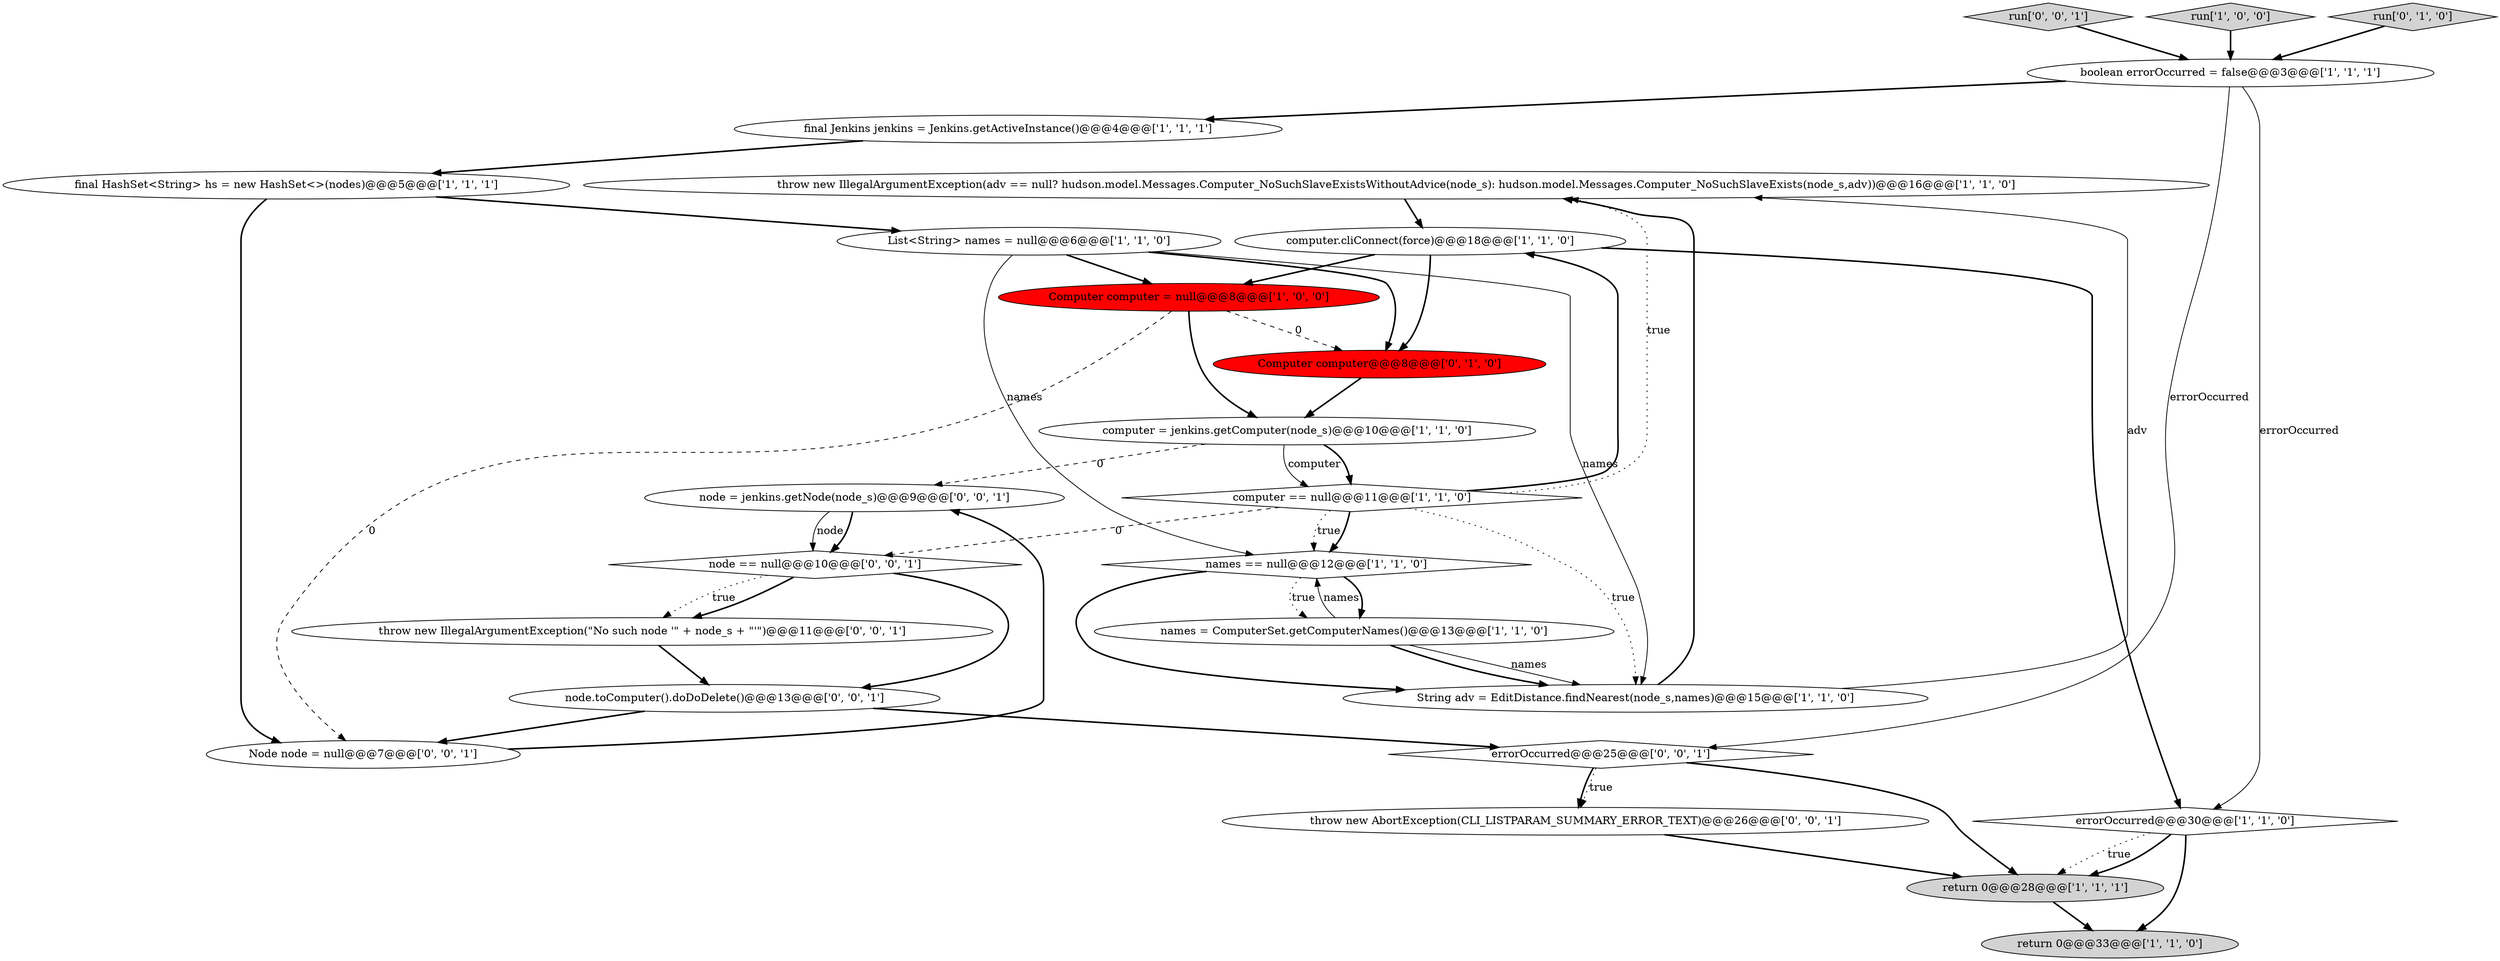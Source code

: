 digraph {
1 [style = filled, label = "throw new IllegalArgumentException(adv == null? hudson.model.Messages.Computer_NoSuchSlaveExistsWithoutAdvice(node_s): hudson.model.Messages.Computer_NoSuchSlaveExists(node_s,adv))@@@16@@@['1', '1', '0']", fillcolor = white, shape = ellipse image = "AAA0AAABBB1BBB"];
23 [style = filled, label = "node = jenkins.getNode(node_s)@@@9@@@['0', '0', '1']", fillcolor = white, shape = ellipse image = "AAA0AAABBB3BBB"];
18 [style = filled, label = "throw new AbortException(CLI_LISTPARAM_SUMMARY_ERROR_TEXT)@@@26@@@['0', '0', '1']", fillcolor = white, shape = ellipse image = "AAA0AAABBB3BBB"];
21 [style = filled, label = "run['0', '0', '1']", fillcolor = lightgray, shape = diamond image = "AAA0AAABBB3BBB"];
7 [style = filled, label = "List<String> names = null@@@6@@@['1', '1', '0']", fillcolor = white, shape = ellipse image = "AAA0AAABBB1BBB"];
0 [style = filled, label = "names = ComputerSet.getComputerNames()@@@13@@@['1', '1', '0']", fillcolor = white, shape = ellipse image = "AAA0AAABBB1BBB"];
10 [style = filled, label = "String adv = EditDistance.findNearest(node_s,names)@@@15@@@['1', '1', '0']", fillcolor = white, shape = ellipse image = "AAA0AAABBB1BBB"];
3 [style = filled, label = "run['1', '0', '0']", fillcolor = lightgray, shape = diamond image = "AAA0AAABBB1BBB"];
22 [style = filled, label = "Node node = null@@@7@@@['0', '0', '1']", fillcolor = white, shape = ellipse image = "AAA0AAABBB3BBB"];
25 [style = filled, label = "errorOccurred@@@25@@@['0', '0', '1']", fillcolor = white, shape = diamond image = "AAA0AAABBB3BBB"];
24 [style = filled, label = "node.toComputer().doDoDelete()@@@13@@@['0', '0', '1']", fillcolor = white, shape = ellipse image = "AAA0AAABBB3BBB"];
19 [style = filled, label = "node == null@@@10@@@['0', '0', '1']", fillcolor = white, shape = diamond image = "AAA0AAABBB3BBB"];
5 [style = filled, label = "return 0@@@33@@@['1', '1', '0']", fillcolor = lightgray, shape = ellipse image = "AAA0AAABBB1BBB"];
13 [style = filled, label = "return 0@@@28@@@['1', '1', '1']", fillcolor = lightgray, shape = ellipse image = "AAA0AAABBB1BBB"];
11 [style = filled, label = "names == null@@@12@@@['1', '1', '0']", fillcolor = white, shape = diamond image = "AAA0AAABBB1BBB"];
6 [style = filled, label = "boolean errorOccurred = false@@@3@@@['1', '1', '1']", fillcolor = white, shape = ellipse image = "AAA0AAABBB1BBB"];
4 [style = filled, label = "computer.cliConnect(force)@@@18@@@['1', '1', '0']", fillcolor = white, shape = ellipse image = "AAA0AAABBB1BBB"];
14 [style = filled, label = "computer == null@@@11@@@['1', '1', '0']", fillcolor = white, shape = diamond image = "AAA0AAABBB1BBB"];
17 [style = filled, label = "run['0', '1', '0']", fillcolor = lightgray, shape = diamond image = "AAA0AAABBB2BBB"];
12 [style = filled, label = "computer = jenkins.getComputer(node_s)@@@10@@@['1', '1', '0']", fillcolor = white, shape = ellipse image = "AAA0AAABBB1BBB"];
20 [style = filled, label = "throw new IllegalArgumentException(\"No such node '\" + node_s + \"'\")@@@11@@@['0', '0', '1']", fillcolor = white, shape = ellipse image = "AAA0AAABBB3BBB"];
2 [style = filled, label = "final HashSet<String> hs = new HashSet<>(nodes)@@@5@@@['1', '1', '1']", fillcolor = white, shape = ellipse image = "AAA0AAABBB1BBB"];
16 [style = filled, label = "Computer computer@@@8@@@['0', '1', '0']", fillcolor = red, shape = ellipse image = "AAA1AAABBB2BBB"];
8 [style = filled, label = "Computer computer = null@@@8@@@['1', '0', '0']", fillcolor = red, shape = ellipse image = "AAA1AAABBB1BBB"];
15 [style = filled, label = "final Jenkins jenkins = Jenkins.getActiveInstance()@@@4@@@['1', '1', '1']", fillcolor = white, shape = ellipse image = "AAA0AAABBB1BBB"];
9 [style = filled, label = "errorOccurred@@@30@@@['1', '1', '0']", fillcolor = white, shape = diamond image = "AAA0AAABBB1BBB"];
23->19 [style = solid, label="node"];
4->9 [style = bold, label=""];
1->4 [style = bold, label=""];
15->2 [style = bold, label=""];
8->16 [style = dashed, label="0"];
12->23 [style = dashed, label="0"];
21->6 [style = bold, label=""];
17->6 [style = bold, label=""];
25->13 [style = bold, label=""];
19->20 [style = dotted, label="true"];
19->20 [style = bold, label=""];
25->18 [style = bold, label=""];
3->6 [style = bold, label=""];
12->14 [style = solid, label="computer"];
7->8 [style = bold, label=""];
24->22 [style = bold, label=""];
22->23 [style = bold, label=""];
14->10 [style = dotted, label="true"];
6->15 [style = bold, label=""];
0->10 [style = solid, label="names"];
25->18 [style = dotted, label="true"];
19->24 [style = bold, label=""];
0->11 [style = solid, label="names"];
8->22 [style = dashed, label="0"];
0->10 [style = bold, label=""];
11->0 [style = bold, label=""];
14->4 [style = bold, label=""];
11->10 [style = bold, label=""];
24->25 [style = bold, label=""];
23->19 [style = bold, label=""];
11->0 [style = dotted, label="true"];
9->13 [style = dotted, label="true"];
7->16 [style = bold, label=""];
7->11 [style = solid, label="names"];
12->14 [style = bold, label=""];
18->13 [style = bold, label=""];
13->5 [style = bold, label=""];
9->5 [style = bold, label=""];
6->25 [style = solid, label="errorOccurred"];
4->8 [style = bold, label=""];
14->11 [style = dotted, label="true"];
14->19 [style = dashed, label="0"];
7->10 [style = solid, label="names"];
14->1 [style = dotted, label="true"];
2->7 [style = bold, label=""];
2->22 [style = bold, label=""];
20->24 [style = bold, label=""];
10->1 [style = bold, label=""];
10->1 [style = solid, label="adv"];
14->11 [style = bold, label=""];
16->12 [style = bold, label=""];
8->12 [style = bold, label=""];
4->16 [style = bold, label=""];
9->13 [style = bold, label=""];
6->9 [style = solid, label="errorOccurred"];
}
